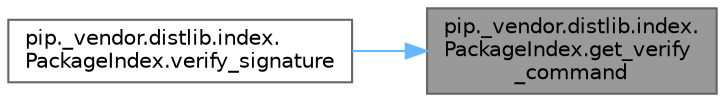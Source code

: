 digraph "pip._vendor.distlib.index.PackageIndex.get_verify_command"
{
 // LATEX_PDF_SIZE
  bgcolor="transparent";
  edge [fontname=Helvetica,fontsize=10,labelfontname=Helvetica,labelfontsize=10];
  node [fontname=Helvetica,fontsize=10,shape=box,height=0.2,width=0.4];
  rankdir="RL";
  Node1 [id="Node000001",label="pip._vendor.distlib.index.\lPackageIndex.get_verify\l_command",height=0.2,width=0.4,color="gray40", fillcolor="grey60", style="filled", fontcolor="black",tooltip=" "];
  Node1 -> Node2 [id="edge1_Node000001_Node000002",dir="back",color="steelblue1",style="solid",tooltip=" "];
  Node2 [id="Node000002",label="pip._vendor.distlib.index.\lPackageIndex.verify_signature",height=0.2,width=0.4,color="grey40", fillcolor="white", style="filled",URL="$classpip_1_1__vendor_1_1distlib_1_1index_1_1_package_index.html#af9c82627786ba64f72751175bb110b3f",tooltip=" "];
}
